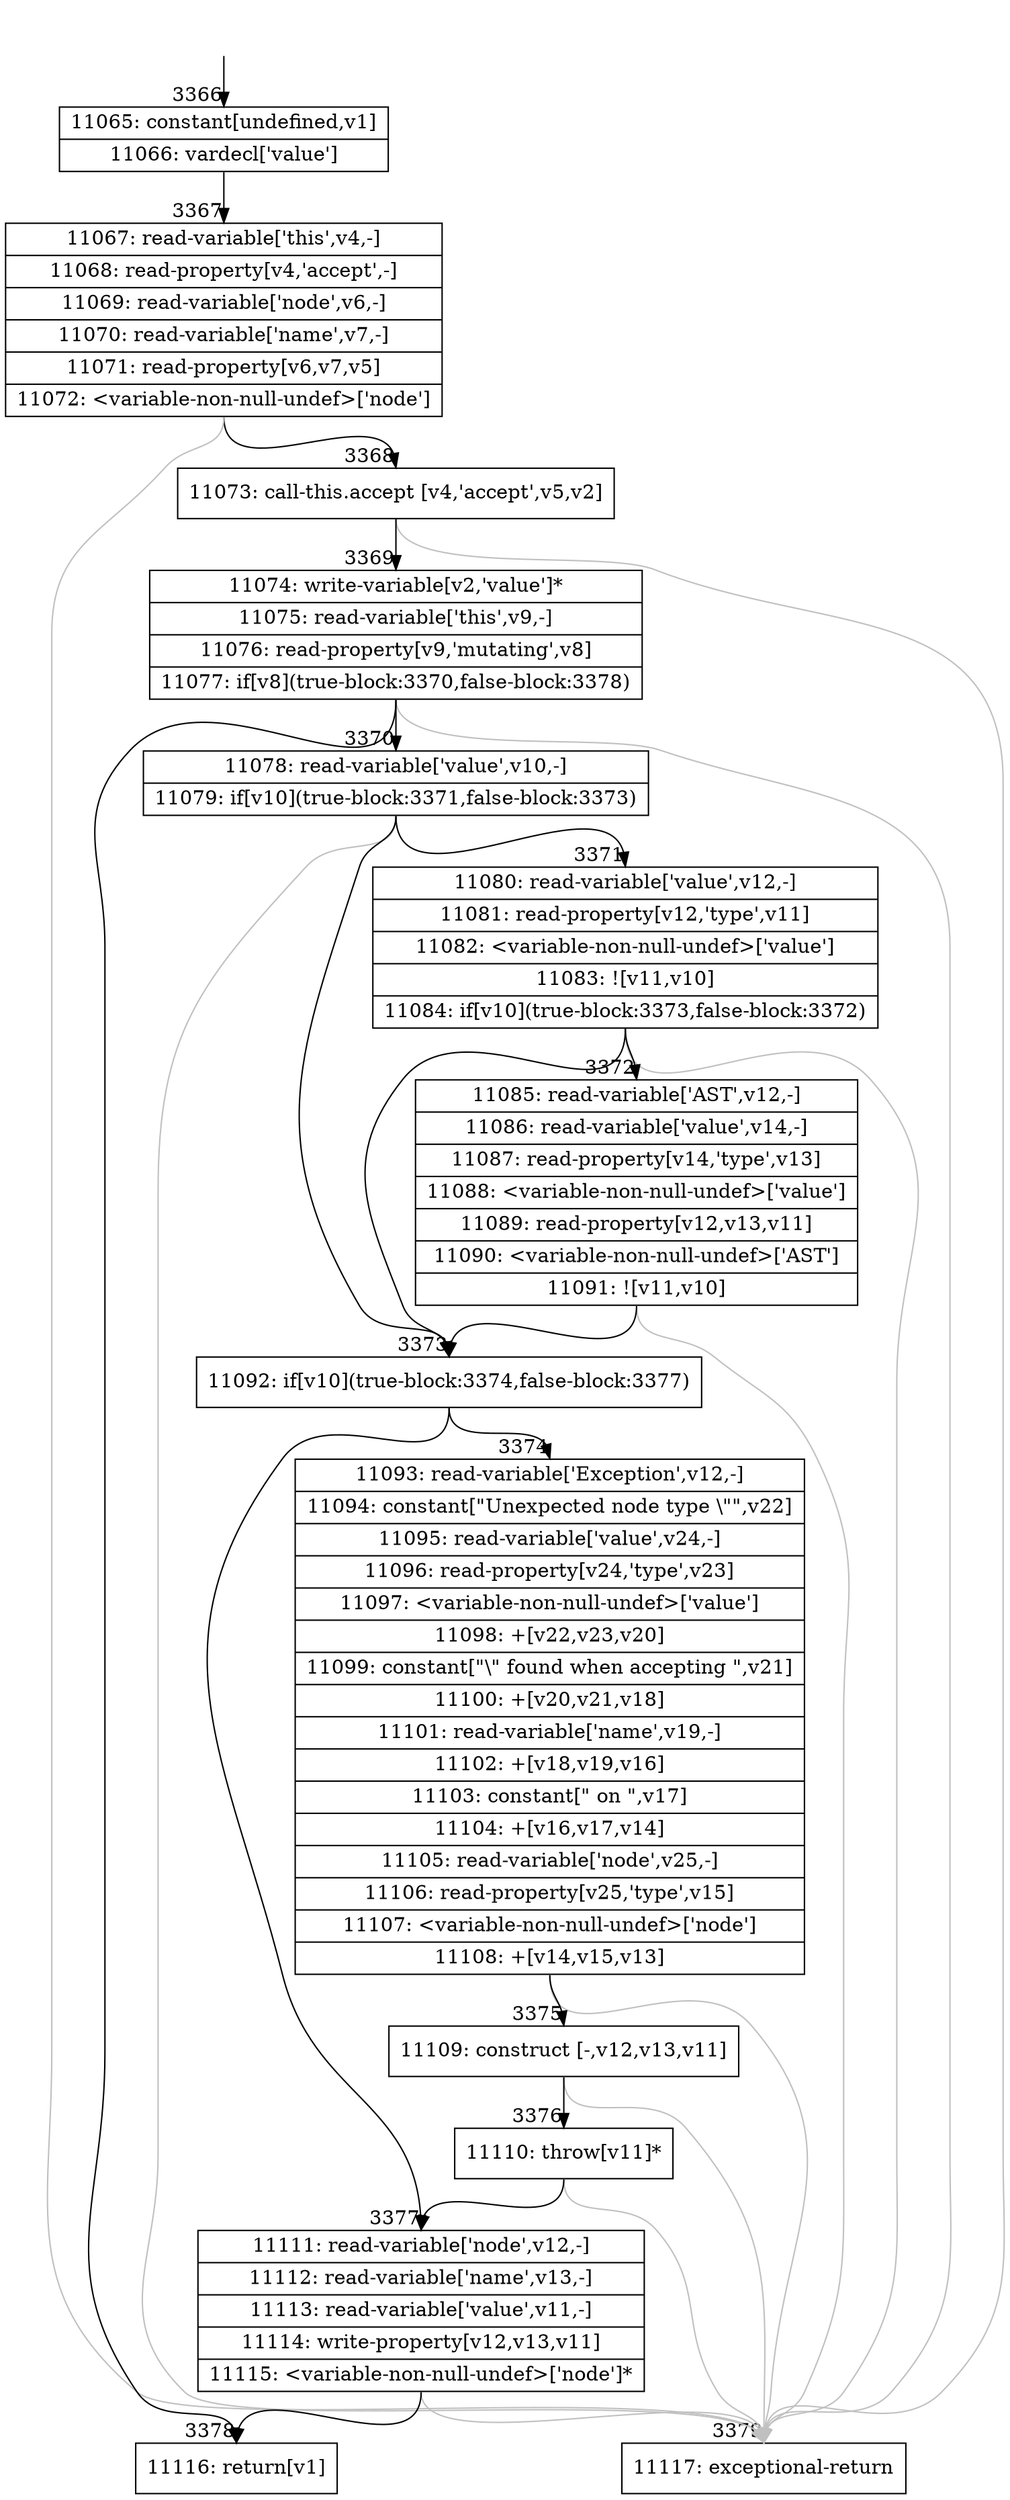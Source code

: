 digraph {
rankdir="TD"
BB_entry108[shape=none,label=""];
BB_entry108 -> BB3366 [tailport=s, headport=n, headlabel="    3366"]
BB3366 [shape=record label="{11065: constant[undefined,v1]|11066: vardecl['value']}" ] 
BB3366 -> BB3367 [tailport=s, headport=n, headlabel="      3367"]
BB3367 [shape=record label="{11067: read-variable['this',v4,-]|11068: read-property[v4,'accept',-]|11069: read-variable['node',v6,-]|11070: read-variable['name',v7,-]|11071: read-property[v6,v7,v5]|11072: \<variable-non-null-undef\>['node']}" ] 
BB3367 -> BB3368 [tailport=s, headport=n, headlabel="      3368"]
BB3367 -> BB3379 [tailport=s, headport=n, color=gray, headlabel="      3379"]
BB3368 [shape=record label="{11073: call-this.accept [v4,'accept',v5,v2]}" ] 
BB3368 -> BB3369 [tailport=s, headport=n, headlabel="      3369"]
BB3368 -> BB3379 [tailport=s, headport=n, color=gray]
BB3369 [shape=record label="{11074: write-variable[v2,'value']*|11075: read-variable['this',v9,-]|11076: read-property[v9,'mutating',v8]|11077: if[v8](true-block:3370,false-block:3378)}" ] 
BB3369 -> BB3370 [tailport=s, headport=n, headlabel="      3370"]
BB3369 -> BB3378 [tailport=s, headport=n, headlabel="      3378"]
BB3369 -> BB3379 [tailport=s, headport=n, color=gray]
BB3370 [shape=record label="{11078: read-variable['value',v10,-]|11079: if[v10](true-block:3371,false-block:3373)}" ] 
BB3370 -> BB3373 [tailport=s, headport=n, headlabel="      3373"]
BB3370 -> BB3371 [tailport=s, headport=n, headlabel="      3371"]
BB3370 -> BB3379 [tailport=s, headport=n, color=gray]
BB3371 [shape=record label="{11080: read-variable['value',v12,-]|11081: read-property[v12,'type',v11]|11082: \<variable-non-null-undef\>['value']|11083: ![v11,v10]|11084: if[v10](true-block:3373,false-block:3372)}" ] 
BB3371 -> BB3373 [tailport=s, headport=n]
BB3371 -> BB3372 [tailport=s, headport=n, headlabel="      3372"]
BB3371 -> BB3379 [tailport=s, headport=n, color=gray]
BB3372 [shape=record label="{11085: read-variable['AST',v12,-]|11086: read-variable['value',v14,-]|11087: read-property[v14,'type',v13]|11088: \<variable-non-null-undef\>['value']|11089: read-property[v12,v13,v11]|11090: \<variable-non-null-undef\>['AST']|11091: ![v11,v10]}" ] 
BB3372 -> BB3373 [tailport=s, headport=n]
BB3372 -> BB3379 [tailport=s, headport=n, color=gray]
BB3373 [shape=record label="{11092: if[v10](true-block:3374,false-block:3377)}" ] 
BB3373 -> BB3374 [tailport=s, headport=n, headlabel="      3374"]
BB3373 -> BB3377 [tailport=s, headport=n, headlabel="      3377"]
BB3374 [shape=record label="{11093: read-variable['Exception',v12,-]|11094: constant[\"Unexpected node type \\\"\",v22]|11095: read-variable['value',v24,-]|11096: read-property[v24,'type',v23]|11097: \<variable-non-null-undef\>['value']|11098: +[v22,v23,v20]|11099: constant[\"\\\" found when accepting \",v21]|11100: +[v20,v21,v18]|11101: read-variable['name',v19,-]|11102: +[v18,v19,v16]|11103: constant[\" on \",v17]|11104: +[v16,v17,v14]|11105: read-variable['node',v25,-]|11106: read-property[v25,'type',v15]|11107: \<variable-non-null-undef\>['node']|11108: +[v14,v15,v13]}" ] 
BB3374 -> BB3375 [tailport=s, headport=n, headlabel="      3375"]
BB3374 -> BB3379 [tailport=s, headport=n, color=gray]
BB3375 [shape=record label="{11109: construct [-,v12,v13,v11]}" ] 
BB3375 -> BB3376 [tailport=s, headport=n, headlabel="      3376"]
BB3375 -> BB3379 [tailport=s, headport=n, color=gray]
BB3376 [shape=record label="{11110: throw[v11]*}" ] 
BB3376 -> BB3377 [tailport=s, headport=n]
BB3376 -> BB3379 [tailport=s, headport=n, color=gray]
BB3377 [shape=record label="{11111: read-variable['node',v12,-]|11112: read-variable['name',v13,-]|11113: read-variable['value',v11,-]|11114: write-property[v12,v13,v11]|11115: \<variable-non-null-undef\>['node']*}" ] 
BB3377 -> BB3378 [tailport=s, headport=n]
BB3377 -> BB3379 [tailport=s, headport=n, color=gray]
BB3378 [shape=record label="{11116: return[v1]}" ] 
BB3379 [shape=record label="{11117: exceptional-return}" ] 
//#$~ 1460
}
